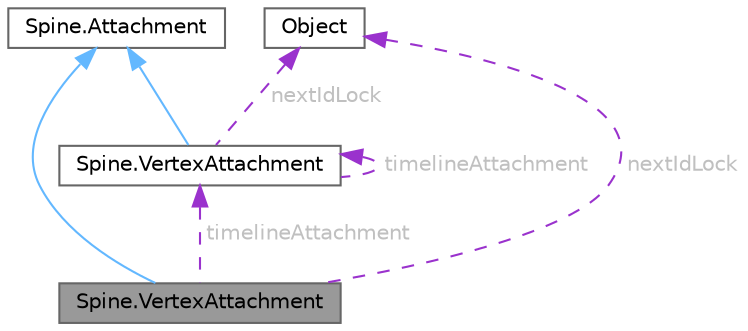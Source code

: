 digraph "Spine.VertexAttachment"
{
 // LATEX_PDF_SIZE
  bgcolor="transparent";
  edge [fontname=Helvetica,fontsize=10,labelfontname=Helvetica,labelfontsize=10];
  node [fontname=Helvetica,fontsize=10,shape=box,height=0.2,width=0.4];
  Node1 [id="Node000001",label="Spine.VertexAttachment",height=0.2,width=0.4,color="gray40", fillcolor="grey60", style="filled", fontcolor="black",tooltip=">An attachment with vertices that are transformed by one or more bones and can be deformed by a slot'..."];
  Node2 -> Node1 [id="edge7_Node000001_Node000002",dir="back",color="steelblue1",style="solid",tooltip=" "];
  Node2 [id="Node000002",label="Spine.Attachment",height=0.2,width=0.4,color="gray40", fillcolor="white", style="filled",URL="$class_spine_1_1_attachment.html",tooltip="The base class for all attachments."];
  Node3 -> Node1 [id="edge8_Node000001_Node000003",dir="back",color="darkorchid3",style="dashed",tooltip=" ",label=" nextIdLock",fontcolor="grey" ];
  Node3 [id="Node000003",label="Object",height=0.2,width=0.4,color="gray40", fillcolor="white", style="filled",URL="$class_object.html",tooltip=" "];
  Node4 -> Node1 [id="edge9_Node000001_Node000004",dir="back",color="darkorchid3",style="dashed",tooltip=" ",label=" timelineAttachment",fontcolor="grey" ];
  Node4 [id="Node000004",label="Spine.VertexAttachment",height=0.2,width=0.4,color="gray40", fillcolor="white", style="filled",URL="$class_spine_1_1_vertex_attachment.html",tooltip=">An attachment with vertices that are transformed by one or more bones and can be deformed by a slot'..."];
  Node2 -> Node4 [id="edge10_Node000004_Node000002",dir="back",color="steelblue1",style="solid",tooltip=" "];
  Node3 -> Node4 [id="edge11_Node000004_Node000003",dir="back",color="darkorchid3",style="dashed",tooltip=" ",label=" nextIdLock",fontcolor="grey" ];
  Node4 -> Node4 [id="edge12_Node000004_Node000004",dir="back",color="darkorchid3",style="dashed",tooltip=" ",label=" timelineAttachment",fontcolor="grey" ];
}
